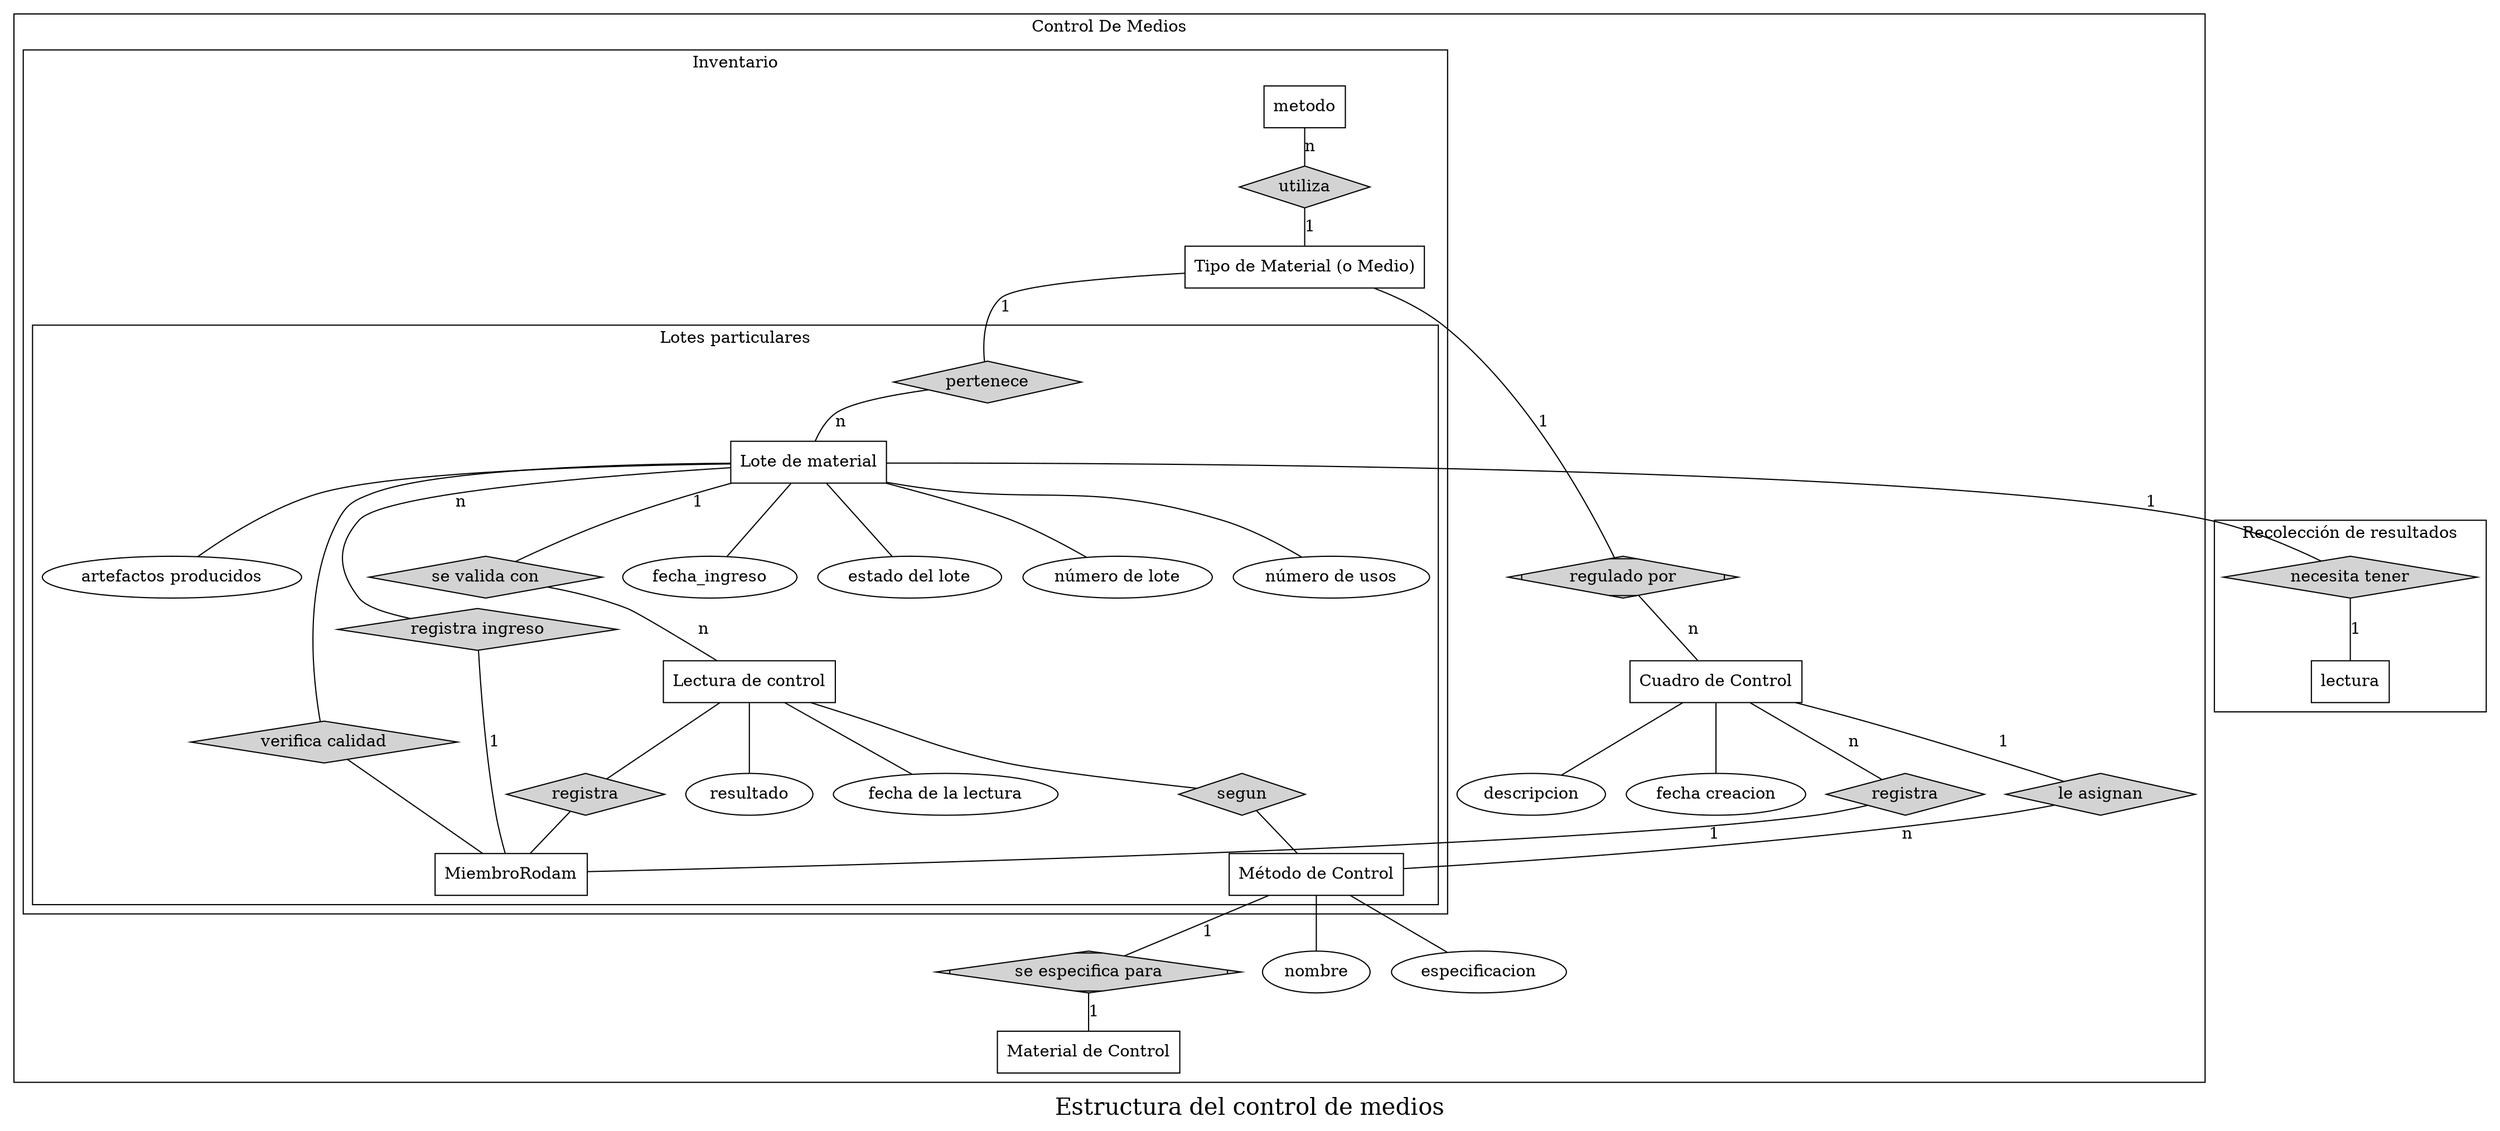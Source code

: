 
graph controlDeMedios{
{
 ranksep=5;
 node [shape=box];
 regulado [label="regulado por", shape=Mdiamond, style= filled];
 asignan [shape=diamond, style = filled];
 se_especifica [label="se especifica para",shape= Mdiamond, style = filled ];
 utiliza [shape = diamond, style = filled]; 
 registra [shape = diamond, style = filled];
 material [label="Tipo de Material (o Medio)"]
 cuadro [label="Cuadro de Control"]
 metodo_control [label="Método de Control"]
 materialDeControl [label="Material de Control"]
 asignan [label="le asignan"]
}
{
node [shape=diamond, style= filled]
pertenece
}

subgraph cluster_catalogo {
	label = "Control De Medios"
	node [shape=box]

subgraph cluster_inventario{
	label = "Inventario"
	node [shape=box]
	metodo -- utiliza [label= n]
	utiliza -- material [label = 1]
        material -- pertenece [label = 1 ]
 
subgraph cluster_medio{
label = "Lotes particulares"

{
node [shape = oval]
fecha_ingreso
estado_lote [label="estado del lote"]
num_lote [label="número de lote"]
resultado
fecha_lectura [label="fecha de la lectura"]
num_uso [label="número de usos"]
artefactos  [label="artefactos producidos"]

}

{
node [shape= box]
lote_material [label="Lote de material"]
lectura_control [label="Lectura de control"]
}

{
node [shape= diamond, style=filled]
registra_ingreso [label="registra ingreso"]
necesita [label="se valida con"] 
registra_lectura [label="registra"]
verifica_calidad [label="verifica calidad"]
segun
}


pertenece -- lote_material [label = n]
lote_material -- fecha_ingreso
lote_material -- registra_ingreso [label=n]
lote_material -- estado_lote
lote_material -- num_lote
lote_material -- num_uso
lote_material -- artefactos
lote_material -- necesita [label=1]
lote_material -- verifica_calidad
verifica_calidad -- MiembroRodam
necesita -- lectura_control [label = n]
lectura_control -- resultado
lectura_control -- fecha_lectura
lectura_control -- registra_lectura
lectura_control -- segun 
segun -- metodo_control
registra_lectura -- MiembroRodam
}

}




registra_ingreso -- MiembroRodam [label= 1]


{
node [shape=oval]
nombre;
especificacion;
descripcion
fecha_creacion [label="fecha creacion"]
}
	material -- regulado [label=1] 
	regulado -- cuadro [label= n]
	cuadro -- asignan [label = 1]
	cuadro -- fecha_creacion
	cuadro -- descripcion
	cuadro -- registra [label = n]
	registra -- MiembroRodam [label=1]
	asignan -- metodo_control [label =n]
	metodo_control -- nombre 
	metodo_control -- se_especifica [label= 1]
	se_especifica -- materialDeControl [label =1]
	metodo_control -- especificacion 
}

subgraph cluster_recoleccion{
 label="Recolección de resultados"
 {
node [shape=box]
lectura 

} 
{
node [shape=diamond, style=filled]
necesita_material [label="necesita tener"]
}

}

lote_material -- necesita_material [label=1]
necesita_material  -- lectura [label=1]

label = "Estructura del control de medios";
fontsize=20;
}
